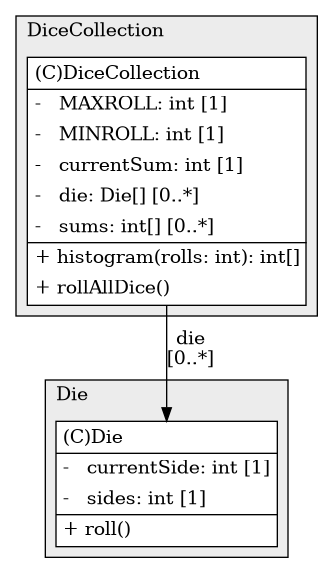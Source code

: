 @startuml

/' diagram meta data start
config=StructureConfiguration;
{
  "projectClassification": {
    "searchMode": "OpenProject", // OpenProject, AllProjects
    "includedProjects": "",
    "pathEndKeywords": "*.impl",
    "isClientPath": "",
    "isClientName": "",
    "isTestPath": "",
    "isTestName": "",
    "isMappingPath": "",
    "isMappingName": "",
    "isDataAccessPath": "",
    "isDataAccessName": "",
    "isDataStructurePath": "",
    "isDataStructureName": "",
    "isInterfaceStructuresPath": "",
    "isInterfaceStructuresName": "",
    "isEntryPointPath": "",
    "isEntryPointName": "",
    "treatFinalFieldsAsMandatory": false
  },
  "graphRestriction": {
    "classPackageExcludeFilter": "",
    "classPackageIncludeFilter": "",
    "classNameExcludeFilter": "",
    "classNameIncludeFilter": "",
    "methodNameExcludeFilter": "",
    "methodNameIncludeFilter": "",
    "removeByInheritance": "", // inheritance/annotation based filtering is done in a second step
    "removeByAnnotation": "",
    "removeByClassPackage": "", // cleanup the graph after inheritance/annotation based filtering is done
    "removeByClassName": "",
    "cutMappings": false,
    "cutEnum": true,
    "cutTests": true,
    "cutClient": true,
    "cutDataAccess": false,
    "cutInterfaceStructures": false,
    "cutDataStructures": false,
    "cutGetterAndSetter": true,
    "cutConstructors": true
  },
  "graphTraversal": {
    "forwardDepth": 6,
    "backwardDepth": 6,
    "classPackageExcludeFilter": "",
    "classPackageIncludeFilter": "",
    "classNameExcludeFilter": "",
    "classNameIncludeFilter": "",
    "methodNameExcludeFilter": "",
    "methodNameIncludeFilter": "",
    "hideMappings": false,
    "hideDataStructures": false,
    "hidePrivateMethods": true,
    "hideInterfaceCalls": true, // indirection: implementation -> interface (is hidden) -> implementation
    "onlyShowApplicationEntryPoints": false, // root node is included
    "useMethodCallsForStructureDiagram": "ForwardOnly" // ForwardOnly, BothDirections, No
  },
  "details": {
    "aggregation": "GroupByClass", // ByClass, GroupByClass, None
    "showClassGenericTypes": true,
    "showMethods": true,
    "showMethodParameterNames": true,
    "showMethodParameterTypes": true,
    "showMethodReturnType": true,
    "showPackageLevels": 2,
    "showDetailedClassStructure": true
  },
  "rootClass": "DiceCollection",
  "extensionCallbackMethod": "" // qualified.class.name#methodName - signature: public static String method(String)
}
diagram meta data end '/



digraph g {
    rankdir="TB"
    splines=polyline
    

'nodes 
subgraph cluster_1717813819 { 
   	label=DiceCollection
	labeljust=l
	fillcolor="#ececec"
	style=filled
   
   DiceCollection1717813819[
	label=<<TABLE BORDER="1" CELLBORDER="0" CELLPADDING="4" CELLSPACING="0">
<TR><TD ALIGN="LEFT" >(C)DiceCollection</TD></TR>
<HR/>
<TR><TD ALIGN="LEFT" >-   MAXROLL: int [1]</TD></TR>
<TR><TD ALIGN="LEFT" >-   MINROLL: int [1]</TD></TR>
<TR><TD ALIGN="LEFT" >-   currentSum: int [1]</TD></TR>
<TR><TD ALIGN="LEFT" >-   die: Die[] [0..*]</TD></TR>
<TR><TD ALIGN="LEFT" >-   sums: int[] [0..*]</TD></TR>
<HR/>
<TR><TD ALIGN="LEFT" >+ histogram(rolls: int): int[]</TD></TR>
<TR><TD ALIGN="LEFT" >+ rollAllDice()</TD></TR>
</TABLE>>
	style=filled
	margin=0
	shape=plaintext
	fillcolor="#FFFFFF"
];
} 

subgraph cluster_68704 { 
   	label=Die
	labeljust=l
	fillcolor="#ececec"
	style=filled
   
   Die68704[
	label=<<TABLE BORDER="1" CELLBORDER="0" CELLPADDING="4" CELLSPACING="0">
<TR><TD ALIGN="LEFT" >(C)Die</TD></TR>
<HR/>
<TR><TD ALIGN="LEFT" >-   currentSide: int [1]</TD></TR>
<TR><TD ALIGN="LEFT" >-   sides: int [1]</TD></TR>
<HR/>
<TR><TD ALIGN="LEFT" >+ roll()</TD></TR>
</TABLE>>
	style=filled
	margin=0
	shape=plaintext
	fillcolor="#FFFFFF"
];
} 

'edges    
DiceCollection1717813819 -> Die68704[label="die
[0..*]"];
    
}
@enduml